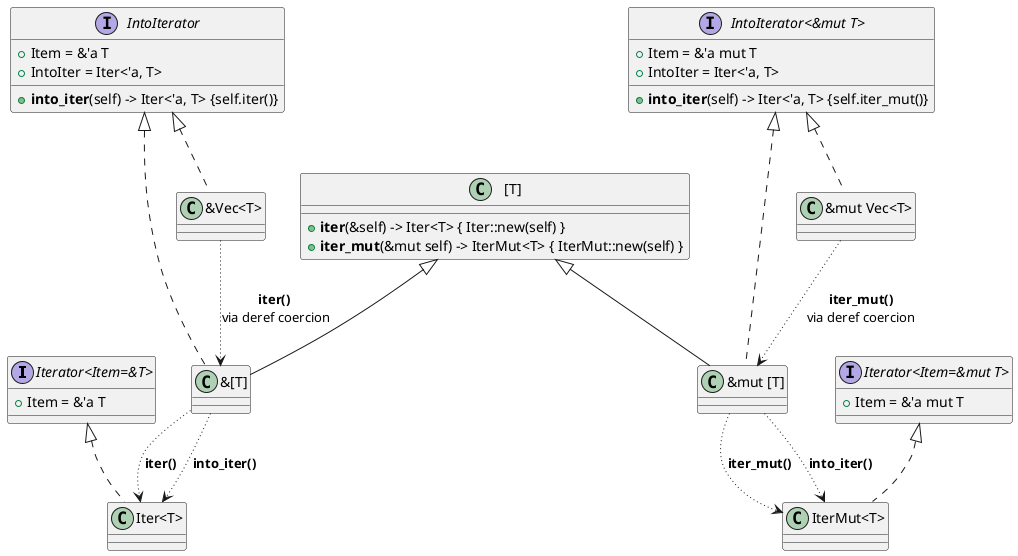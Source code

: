 @startuml
allow_mixing

interface "Iterator<Item=&T>" {
  + Item = &'a T
}

interface "Iterator<Item=&mut T>" {
  + Item = &'a mut T
}

interface "IntoIterator<&T>" {
    + Item = &'a T
    + IntoIter = Iter<'a, T>
    + <b>into_iter</b>(self) -> Iter<'a, T> {self.iter()}
}

interface "IntoIterator<&mut T>" {
    + Item = &'a mut T
    + IntoIter = Iter<'a, T>
    + <b>into_iter</b>(self) -> Iter<'a, T> {self.iter_mut()}
}

class " [T]" {
    + <b>iter</b>(&self) -> Iter<T> { Iter::new(self) }
    + <b>iter_mut</b>(&mut self) -> IterMut<T> { IterMut::new(self) }
}

class "&[T]"
class "&mut [T]"

"IntoIterator<&T>" <|.. "&Vec<T>"
"IntoIterator<&mut T>" <|.. "&mut Vec<T>"

"&Vec<T>" -[dotted]-> "&[T]" : <b>iter()</b> \nvia deref coercion
"&mut Vec<T>" -[dotted]-> "&mut [T]" : <b>iter_mut()</b>\nvia deref coercion
'"&Vec<T>" -[dotted]-> "Iter<T>" : iter()
'"&mut Vec<T>" -[dotted]-> "IterMut<T>" : iter_mut()
"&[T]" -[dotted]-> "Iter<T>" : <b>iter()</b>
"&[T]" -[dotted]-> "Iter<T>" : <b>into_iter()</b>
"&mut [T]" -[dotted]-> "IterMut<T>" : <b>iter_mut()</b>
"&mut [T]" -[dotted]-> "IterMut<T>" : <b>into_iter()</b>

" [T]" <|-- "&[T]"
" [T]" <|-- "&mut [T]"

"IntoIterator<&T>" <|.. "&[T]"
"IntoIterator<&mut T>" <|.. "&mut [T]"

"Iterator<Item=&T>" <|.. "Iter<T>"
"Iterator<Item=&mut T>" <|.. "IterMut<T>"
@enduml
